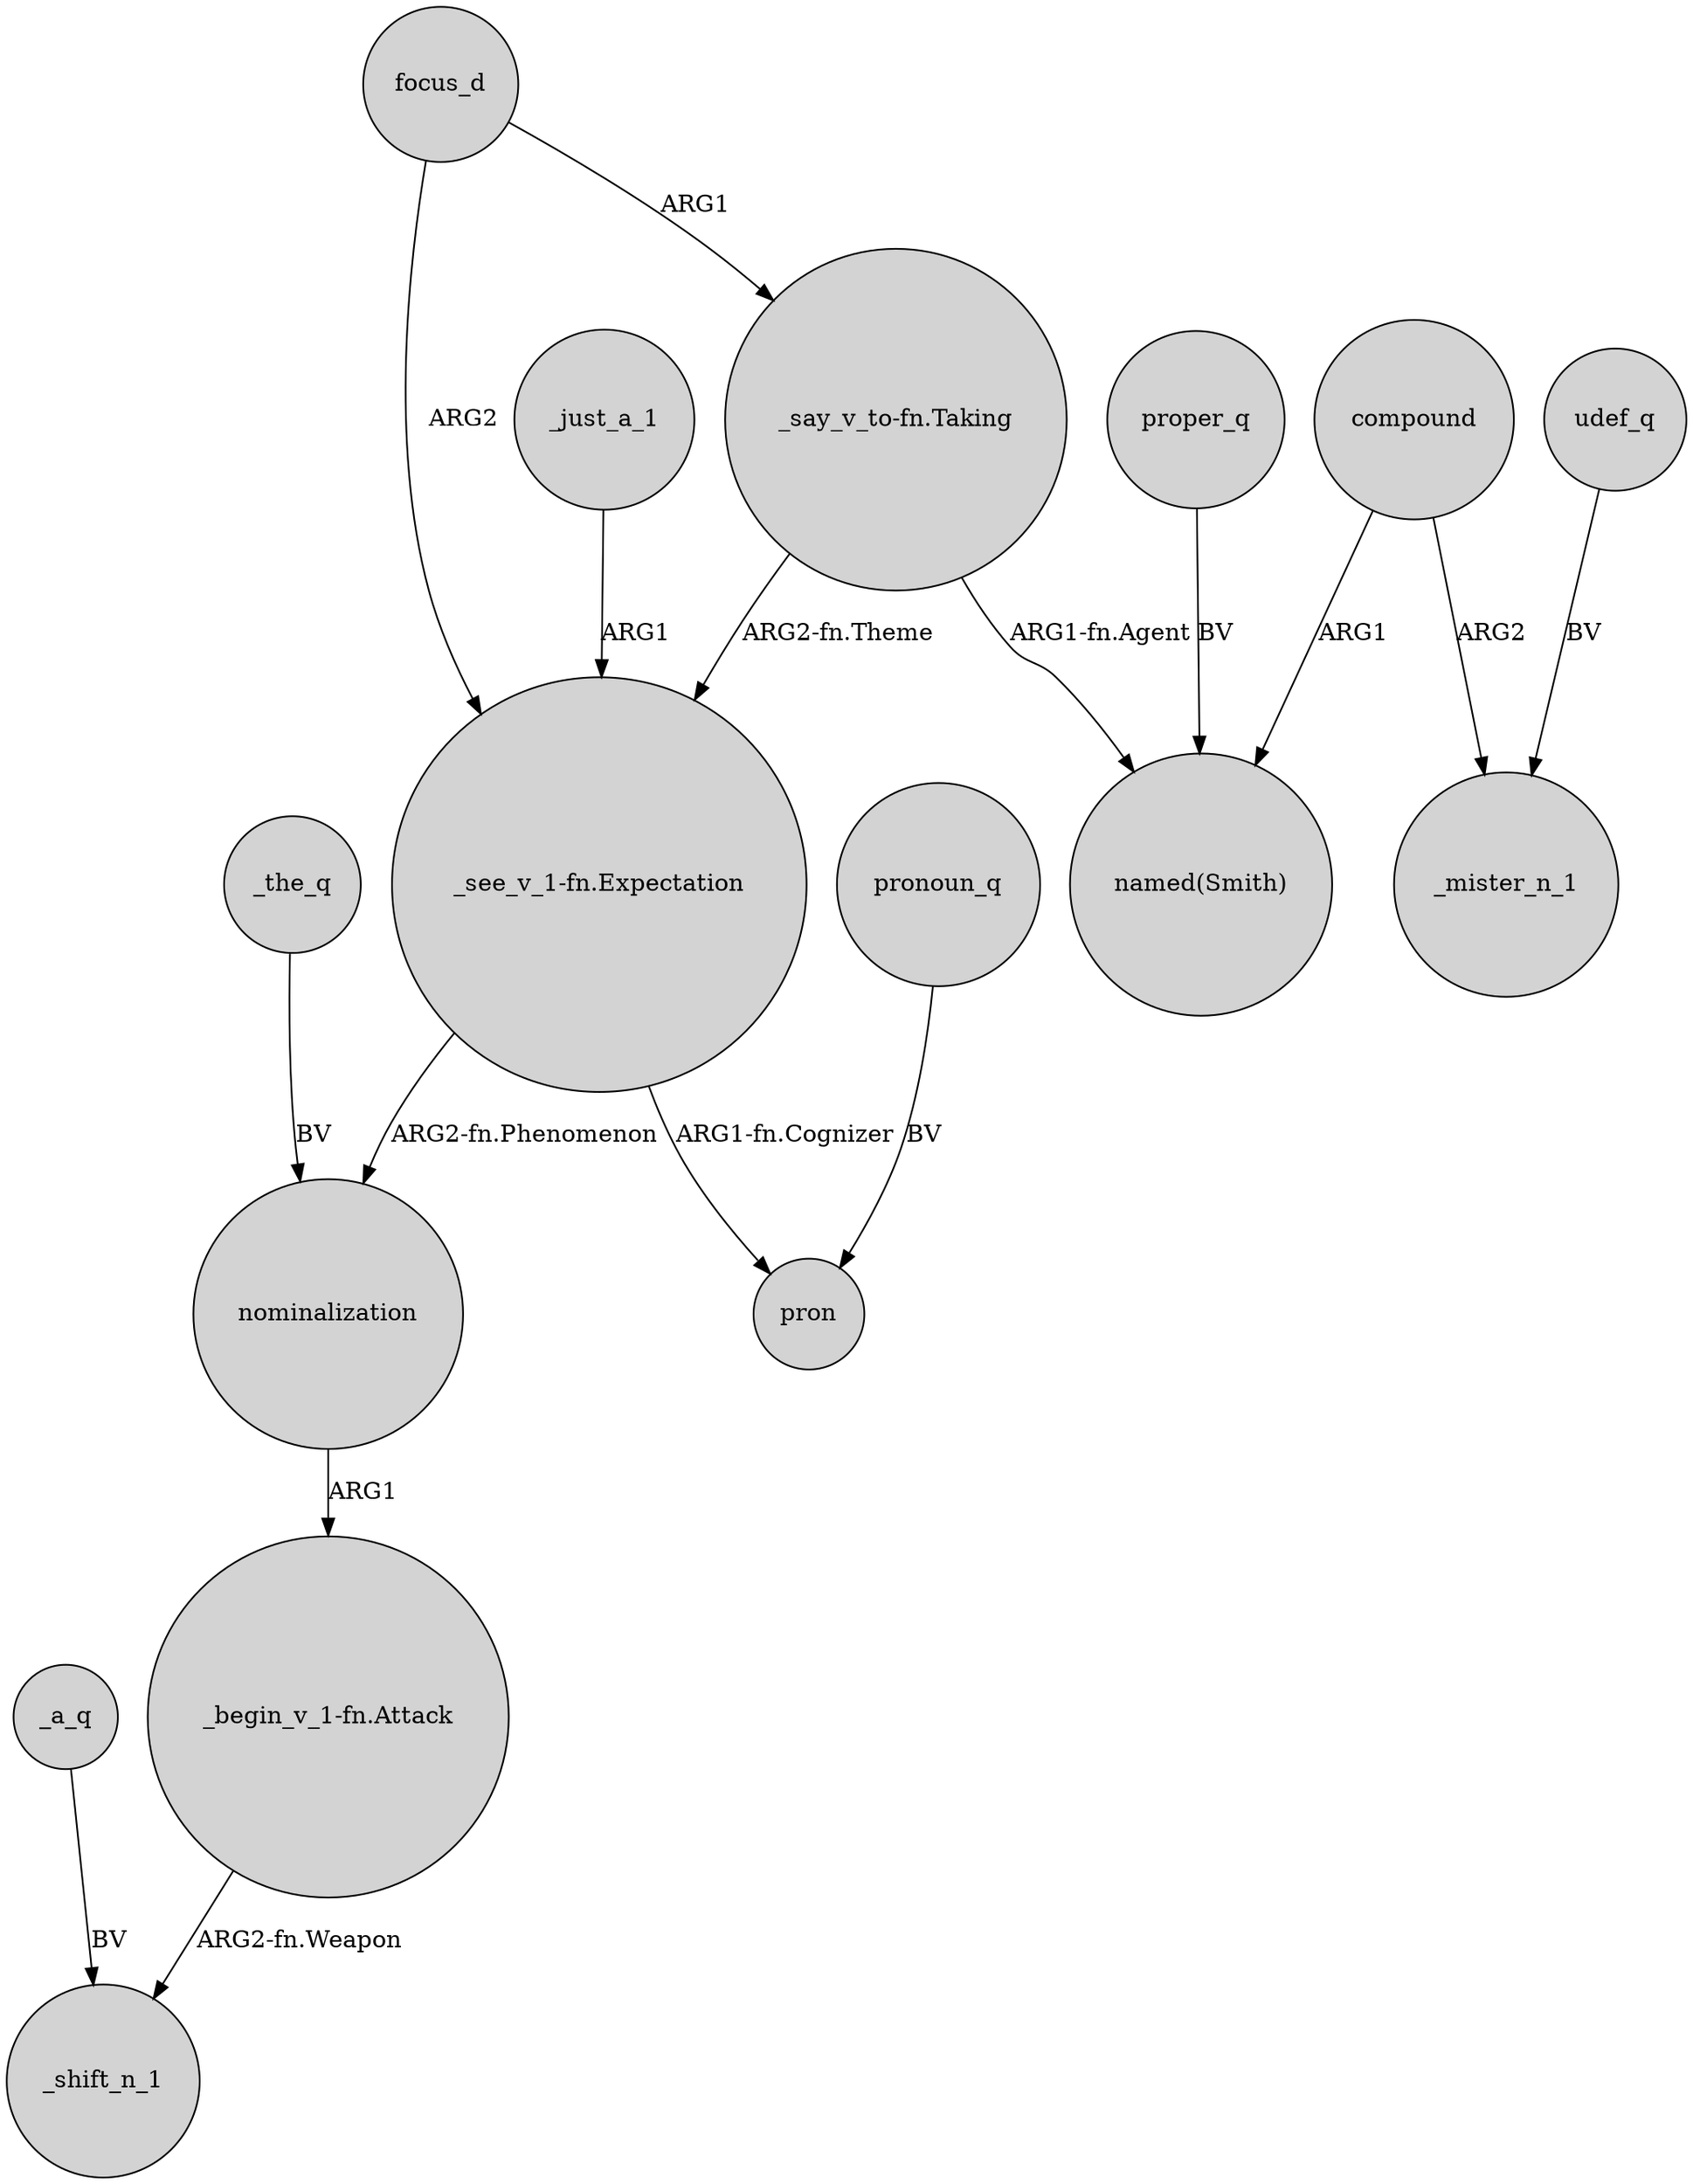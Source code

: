 digraph {
	node [shape=circle style=filled]
	"_see_v_1-fn.Expectation" -> nominalization [label="ARG2-fn.Phenomenon"]
	_the_q -> nominalization [label=BV]
	compound -> _mister_n_1 [label=ARG2]
	nominalization -> "_begin_v_1-fn.Attack" [label=ARG1]
	focus_d -> "_see_v_1-fn.Expectation" [label=ARG2]
	udef_q -> _mister_n_1 [label=BV]
	focus_d -> "_say_v_to-fn.Taking" [label=ARG1]
	"_begin_v_1-fn.Attack" -> _shift_n_1 [label="ARG2-fn.Weapon"]
	proper_q -> "named(Smith)" [label=BV]
	compound -> "named(Smith)" [label=ARG1]
	"_say_v_to-fn.Taking" -> "_see_v_1-fn.Expectation" [label="ARG2-fn.Theme"]
	_just_a_1 -> "_see_v_1-fn.Expectation" [label=ARG1]
	_a_q -> _shift_n_1 [label=BV]
	pronoun_q -> pron [label=BV]
	"_say_v_to-fn.Taking" -> "named(Smith)" [label="ARG1-fn.Agent"]
	"_see_v_1-fn.Expectation" -> pron [label="ARG1-fn.Cognizer"]
}
